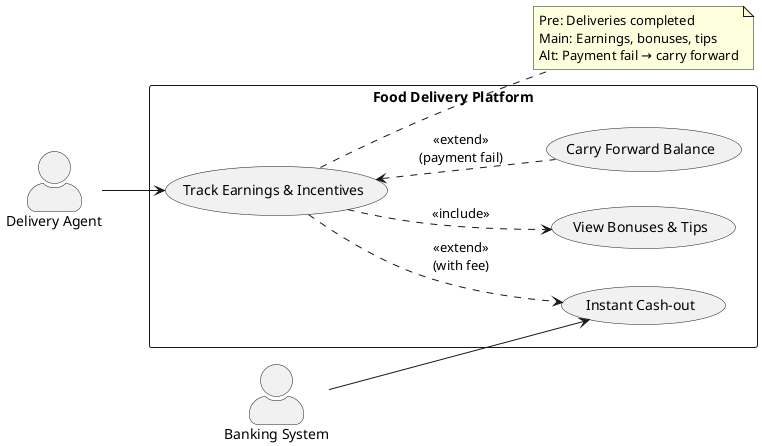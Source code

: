 @startuml
left to right direction
skinparam actorStyle awesome
skinparam packageStyle rectangle

actor "Delivery Agent" as DA
actor "Banking System" as BANK

rectangle "Food Delivery Platform" as FDP {
  usecase "Track Earnings & Incentives" as U0
  usecase "View Bonuses & Tips" as U1
  usecase "Instant Cash-out" as U2

  ' Alternative flow
  usecase "Carry Forward Balance" as A1
}

DA --> U0
U0 ..> U1 : <<include>>
U0 ..> U2 : <<extend>>\n(with fee)
U0 <.. A1 : <<extend>>\n(payment fail)

BANK --> U2

note right of U0
Pre: Deliveries completed
Main: Earnings, bonuses, tips
Alt: Payment fail → carry forward
end note
@enduml
